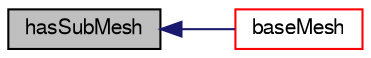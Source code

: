 digraph "hasSubMesh"
{
  bgcolor="transparent";
  edge [fontname="FreeSans",fontsize="10",labelfontname="FreeSans",labelfontsize="10"];
  node [fontname="FreeSans",fontsize="10",shape=record];
  rankdir="LR";
  Node840 [label="hasSubMesh",height=0.2,width=0.4,color="black", fillcolor="grey75", style="filled", fontcolor="black"];
  Node840 -> Node841 [dir="back",color="midnightblue",fontsize="10",style="solid",fontname="FreeSans"];
  Node841 [label="baseMesh",height=0.2,width=0.4,color="red",URL="$a22790.html#a2ddcd537a1fe2e9e03801c85464ac97d",tooltip="Original mesh. "];
}
